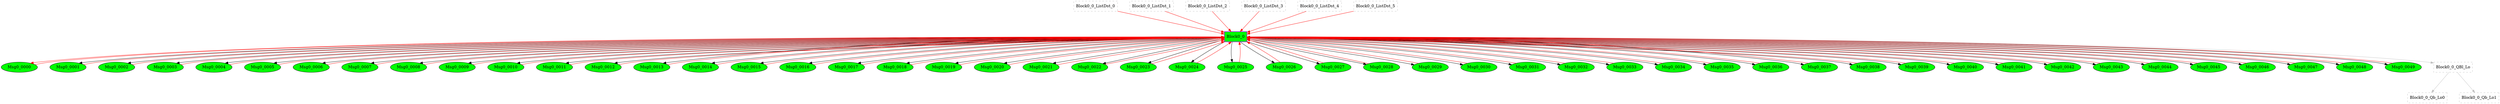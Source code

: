 digraph G {
graph [root="Demo",rankdir   = TB, nodesep           = 0.6, mindist     = 1.0, ranksep = 1.0, overlap = false]
node [style     = "filled", fillcolor = "white", color = "black"]
Block0_0[cpu="0", flags="0x0010a107", type="block", tperiod="100000000", pattern="AltDest0050", patentry="true", patexit="true", beamproc="undefined", bpentry="false", bpexit="false", qlo="true", qhi="false", qil="false", shape     = "rectangle", fillcolor = "green", penwidth=2, color = "darkorange3", penwidth=2, color = "purple"];
Msg0_0000[cpu="0", flags="0x00000102", type="tmsg", toffs="0", pattern="AltDest0050", patentry="false", patexit="false", beamproc="undefined", bpentry="false", bpexit="false", fid="1", gid="0", evtno="0", beamin="0", bpcstart="0", sid="0", bpid="0", reqnobeam="0", vacc="0", id="0x1000000000000000", par="0x0000000000000000", tef="0", shape     = "oval", fillcolor = "green"];
Msg0_0001[cpu="0", flags="0x00000102", type="tmsg", toffs="2000000", pattern="AltDest0050", patentry="false", patexit="false", beamproc="undefined", bpentry="false", bpexit="false", fid="1", gid="0", evtno="1", beamin="0", bpcstart="0", sid="0", bpid="0", reqnobeam="0", vacc="0", id="0x1000001000000000", par="0x0000000000000001", tef="0", shape     = "oval", fillcolor = "green"];
Msg0_0002[cpu="0", flags="0x00000102", type="tmsg", toffs="4000000", pattern="AltDest0050", patentry="false", patexit="false", beamproc="undefined", bpentry="false", bpexit="false", fid="1", gid="0", evtno="2", beamin="0", bpcstart="0", sid="0", bpid="0", reqnobeam="0", vacc="0", id="0x1000002000000000", par="0x0000000000000002", tef="0", shape     = "oval", fillcolor = "green"];
Msg0_0003[cpu="0", flags="0x00000102", type="tmsg", toffs="6000000", pattern="AltDest0050", patentry="false", patexit="false", beamproc="undefined", bpentry="false", bpexit="false", fid="1", gid="0", evtno="3", beamin="0", bpcstart="0", sid="0", bpid="0", reqnobeam="0", vacc="0", id="0x1000003000000000", par="0x0000000000000003", tef="0", shape     = "oval", fillcolor = "green"];
Msg0_0004[cpu="0", flags="0x00000102", type="tmsg", toffs="8000000", pattern="AltDest0050", patentry="false", patexit="false", beamproc="undefined", bpentry="false", bpexit="false", fid="1", gid="0", evtno="4", beamin="0", bpcstart="0", sid="0", bpid="0", reqnobeam="0", vacc="0", id="0x1000004000000000", par="0x0000000000000004", tef="0", shape     = "oval", fillcolor = "green"];
Msg0_0005[cpu="0", flags="0x00000102", type="tmsg", toffs="10000000", pattern="AltDest0050", patentry="false", patexit="false", beamproc="undefined", bpentry="false", bpexit="false", fid="1", gid="0", evtno="5", beamin="0", bpcstart="0", sid="0", bpid="0", reqnobeam="0", vacc="0", id="0x1000005000000000", par="0x0000000000000005", tef="0", shape     = "oval", fillcolor = "green"];
Msg0_0006[cpu="0", flags="0x00000102", type="tmsg", toffs="12000000", pattern="AltDest0050", patentry="false", patexit="false", beamproc="undefined", bpentry="false", bpexit="false", fid="1", gid="0", evtno="6", beamin="0", bpcstart="0", sid="0", bpid="0", reqnobeam="0", vacc="0", id="0x1000006000000000", par="0x0000000000000006", tef="0", shape     = "oval", fillcolor = "green"];
Msg0_0007[cpu="0", flags="0x00000102", type="tmsg", toffs="14000000", pattern="AltDest0050", patentry="false", patexit="false", beamproc="undefined", bpentry="false", bpexit="false", fid="1", gid="0", evtno="7", beamin="0", bpcstart="0", sid="0", bpid="0", reqnobeam="0", vacc="0", id="0x1000007000000000", par="0x0000000000000007", tef="0", shape     = "oval", fillcolor = "green"];
Msg0_0008[cpu="0", flags="0x00000102", type="tmsg", toffs="16000000", pattern="AltDest0050", patentry="false", patexit="false", beamproc="undefined", bpentry="false", bpexit="false", fid="1", gid="0", evtno="8", beamin="0", bpcstart="0", sid="0", bpid="0", reqnobeam="0", vacc="0", id="0x1000008000000000", par="0x0000000000000008", tef="0", shape     = "oval", fillcolor = "green"];
Msg0_0009[cpu="0", flags="0x00000102", type="tmsg", toffs="18000000", pattern="AltDest0050", patentry="false", patexit="false", beamproc="undefined", bpentry="false", bpexit="false", fid="1", gid="0", evtno="9", beamin="0", bpcstart="0", sid="0", bpid="0", reqnobeam="0", vacc="0", id="0x1000009000000000", par="0x0000000000000009", tef="0", shape     = "oval", fillcolor = "green"];
Msg0_0010[cpu="0", flags="0x00000102", type="tmsg", toffs="20000000", pattern="AltDest0050", patentry="false", patexit="false", beamproc="undefined", bpentry="false", bpexit="false", fid="1", gid="0", evtno="10", beamin="0", bpcstart="0", sid="0", bpid="0", reqnobeam="0", vacc="0", id="0x100000a000000000", par="0x000000000000000a", tef="0", shape     = "oval", fillcolor = "green"];
Msg0_0011[cpu="0", flags="0x00000102", type="tmsg", toffs="22000000", pattern="AltDest0050", patentry="false", patexit="false", beamproc="undefined", bpentry="false", bpexit="false", fid="1", gid="0", evtno="11", beamin="0", bpcstart="0", sid="0", bpid="0", reqnobeam="0", vacc="0", id="0x100000b000000000", par="0x000000000000000b", tef="0", shape     = "oval", fillcolor = "green"];
Msg0_0012[cpu="0", flags="0x00000102", type="tmsg", toffs="24000000", pattern="AltDest0050", patentry="false", patexit="false", beamproc="undefined", bpentry="false", bpexit="false", fid="1", gid="0", evtno="12", beamin="0", bpcstart="0", sid="0", bpid="0", reqnobeam="0", vacc="0", id="0x100000c000000000", par="0x000000000000000c", tef="0", shape     = "oval", fillcolor = "green"];
Msg0_0013[cpu="0", flags="0x00000102", type="tmsg", toffs="26000000", pattern="AltDest0050", patentry="false", patexit="false", beamproc="undefined", bpentry="false", bpexit="false", fid="1", gid="0", evtno="13", beamin="0", bpcstart="0", sid="0", bpid="0", reqnobeam="0", vacc="0", id="0x100000d000000000", par="0x000000000000000d", tef="0", shape     = "oval", fillcolor = "green"];
Msg0_0014[cpu="0", flags="0x00000102", type="tmsg", toffs="28000000", pattern="AltDest0050", patentry="false", patexit="false", beamproc="undefined", bpentry="false", bpexit="false", fid="1", gid="0", evtno="14", beamin="0", bpcstart="0", sid="0", bpid="0", reqnobeam="0", vacc="0", id="0x100000e000000000", par="0x000000000000000e", tef="0", shape     = "oval", fillcolor = "green"];
Msg0_0015[cpu="0", flags="0x00000102", type="tmsg", toffs="30000000", pattern="AltDest0050", patentry="false", patexit="false", beamproc="undefined", bpentry="false", bpexit="false", fid="1", gid="0", evtno="15", beamin="0", bpcstart="0", sid="0", bpid="0", reqnobeam="0", vacc="0", id="0x100000f000000000", par="0x000000000000000f", tef="0", shape     = "oval", fillcolor = "green"];
Msg0_0016[cpu="0", flags="0x00000102", type="tmsg", toffs="32000000", pattern="AltDest0050", patentry="false", patexit="false", beamproc="undefined", bpentry="false", bpexit="false", fid="1", gid="0", evtno="16", beamin="0", bpcstart="0", sid="0", bpid="0", reqnobeam="0", vacc="0", id="0x1000010000000000", par="0x0000000000000010", tef="0", shape     = "oval", fillcolor = "green"];
Msg0_0017[cpu="0", flags="0x00000102", type="tmsg", toffs="34000000", pattern="AltDest0050", patentry="false", patexit="false", beamproc="undefined", bpentry="false", bpexit="false", fid="1", gid="0", evtno="17", beamin="0", bpcstart="0", sid="0", bpid="0", reqnobeam="0", vacc="0", id="0x1000011000000000", par="0x0000000000000011", tef="0", shape     = "oval", fillcolor = "green"];
Msg0_0018[cpu="0", flags="0x00000102", type="tmsg", toffs="36000000", pattern="AltDest0050", patentry="false", patexit="false", beamproc="undefined", bpentry="false", bpexit="false", fid="1", gid="0", evtno="18", beamin="0", bpcstart="0", sid="0", bpid="0", reqnobeam="0", vacc="0", id="0x1000012000000000", par="0x0000000000000012", tef="0", shape     = "oval", fillcolor = "green"];
Msg0_0019[cpu="0", flags="0x00000102", type="tmsg", toffs="38000000", pattern="AltDest0050", patentry="false", patexit="false", beamproc="undefined", bpentry="false", bpexit="false", fid="1", gid="0", evtno="19", beamin="0", bpcstart="0", sid="0", bpid="0", reqnobeam="0", vacc="0", id="0x1000013000000000", par="0x0000000000000013", tef="0", shape     = "oval", fillcolor = "green"];
Msg0_0020[cpu="0", flags="0x00000102", type="tmsg", toffs="40000000", pattern="AltDest0050", patentry="false", patexit="false", beamproc="undefined", bpentry="false", bpexit="false", fid="1", gid="0", evtno="20", beamin="0", bpcstart="0", sid="0", bpid="0", reqnobeam="0", vacc="0", id="0x1000014000000000", par="0x0000000000000014", tef="0", shape     = "oval", fillcolor = "green"];
Msg0_0021[cpu="0", flags="0x00000102", type="tmsg", toffs="42000000", pattern="AltDest0050", patentry="false", patexit="false", beamproc="undefined", bpentry="false", bpexit="false", fid="1", gid="0", evtno="21", beamin="0", bpcstart="0", sid="0", bpid="0", reqnobeam="0", vacc="0", id="0x1000015000000000", par="0x0000000000000015", tef="0", shape     = "oval", fillcolor = "green"];
Msg0_0022[cpu="0", flags="0x00000102", type="tmsg", toffs="44000000", pattern="AltDest0050", patentry="false", patexit="false", beamproc="undefined", bpentry="false", bpexit="false", fid="1", gid="0", evtno="22", beamin="0", bpcstart="0", sid="0", bpid="0", reqnobeam="0", vacc="0", id="0x1000016000000000", par="0x0000000000000016", tef="0", shape     = "oval", fillcolor = "green"];
Msg0_0023[cpu="0", flags="0x00000102", type="tmsg", toffs="46000000", pattern="AltDest0050", patentry="false", patexit="false", beamproc="undefined", bpentry="false", bpexit="false", fid="1", gid="0", evtno="23", beamin="0", bpcstart="0", sid="0", bpid="0", reqnobeam="0", vacc="0", id="0x1000017000000000", par="0x0000000000000017", tef="0", shape     = "oval", fillcolor = "green"];
Msg0_0024[cpu="0", flags="0x00000102", type="tmsg", toffs="48000000", pattern="AltDest0050", patentry="false", patexit="false", beamproc="undefined", bpentry="false", bpexit="false", fid="1", gid="0", evtno="24", beamin="0", bpcstart="0", sid="0", bpid="0", reqnobeam="0", vacc="0", id="0x1000018000000000", par="0x0000000000000018", tef="0", shape     = "oval", fillcolor = "green"];
Msg0_0025[cpu="0", flags="0x00000102", type="tmsg", toffs="50000000", pattern="AltDest0050", patentry="false", patexit="false", beamproc="undefined", bpentry="false", bpexit="false", fid="1", gid="0", evtno="25", beamin="0", bpcstart="0", sid="0", bpid="0", reqnobeam="0", vacc="0", id="0x1000019000000000", par="0x0000000000000019", tef="0", shape     = "oval", fillcolor = "green"];
Msg0_0026[cpu="0", flags="0x00000102", type="tmsg", toffs="52000000", pattern="AltDest0050", patentry="false", patexit="false", beamproc="undefined", bpentry="false", bpexit="false", fid="1", gid="0", evtno="26", beamin="0", bpcstart="0", sid="0", bpid="0", reqnobeam="0", vacc="0", id="0x100001a000000000", par="0x000000000000001a", tef="0", shape     = "oval", fillcolor = "green"];
Msg0_0027[cpu="0", flags="0x00000102", type="tmsg", toffs="54000000", pattern="AltDest0050", patentry="false", patexit="false", beamproc="undefined", bpentry="false", bpexit="false", fid="1", gid="0", evtno="27", beamin="0", bpcstart="0", sid="0", bpid="0", reqnobeam="0", vacc="0", id="0x100001b000000000", par="0x000000000000001b", tef="0", shape     = "oval", fillcolor = "green"];
Msg0_0028[cpu="0", flags="0x00000102", type="tmsg", toffs="56000000", pattern="AltDest0050", patentry="false", patexit="false", beamproc="undefined", bpentry="false", bpexit="false", fid="1", gid="0", evtno="28", beamin="0", bpcstart="0", sid="0", bpid="0", reqnobeam="0", vacc="0", id="0x100001c000000000", par="0x000000000000001c", tef="0", shape     = "oval", fillcolor = "green"];
Msg0_0029[cpu="0", flags="0x00000102", type="tmsg", toffs="58000000", pattern="AltDest0050", patentry="false", patexit="false", beamproc="undefined", bpentry="false", bpexit="false", fid="1", gid="0", evtno="29", beamin="0", bpcstart="0", sid="0", bpid="0", reqnobeam="0", vacc="0", id="0x100001d000000000", par="0x000000000000001d", tef="0", shape     = "oval", fillcolor = "green"];
Msg0_0030[cpu="0", flags="0x00000102", type="tmsg", toffs="60000000", pattern="AltDest0050", patentry="false", patexit="false", beamproc="undefined", bpentry="false", bpexit="false", fid="1", gid="0", evtno="30", beamin="0", bpcstart="0", sid="0", bpid="0", reqnobeam="0", vacc="0", id="0x100001e000000000", par="0x000000000000001e", tef="0", shape     = "oval", fillcolor = "green"];
Msg0_0031[cpu="0", flags="0x00000102", type="tmsg", toffs="62000000", pattern="AltDest0050", patentry="false", patexit="false", beamproc="undefined", bpentry="false", bpexit="false", fid="1", gid="0", evtno="31", beamin="0", bpcstart="0", sid="0", bpid="0", reqnobeam="0", vacc="0", id="0x100001f000000000", par="0x000000000000001f", tef="0", shape     = "oval", fillcolor = "green"];
Msg0_0032[cpu="0", flags="0x00000102", type="tmsg", toffs="64000000", pattern="AltDest0050", patentry="false", patexit="false", beamproc="undefined", bpentry="false", bpexit="false", fid="1", gid="0", evtno="32", beamin="0", bpcstart="0", sid="0", bpid="0", reqnobeam="0", vacc="0", id="0x1000020000000000", par="0x0000000000000020", tef="0", shape     = "oval", fillcolor = "green"];
Msg0_0033[cpu="0", flags="0x00000102", type="tmsg", toffs="66000000", pattern="AltDest0050", patentry="false", patexit="false", beamproc="undefined", bpentry="false", bpexit="false", fid="1", gid="0", evtno="33", beamin="0", bpcstart="0", sid="0", bpid="0", reqnobeam="0", vacc="0", id="0x1000021000000000", par="0x0000000000000021", tef="0", shape     = "oval", fillcolor = "green"];
Msg0_0034[cpu="0", flags="0x00000102", type="tmsg", toffs="68000000", pattern="AltDest0050", patentry="false", patexit="false", beamproc="undefined", bpentry="false", bpexit="false", fid="1", gid="0", evtno="34", beamin="0", bpcstart="0", sid="0", bpid="0", reqnobeam="0", vacc="0", id="0x1000022000000000", par="0x0000000000000022", tef="0", shape     = "oval", fillcolor = "green"];
Msg0_0035[cpu="0", flags="0x00000102", type="tmsg", toffs="70000000", pattern="AltDest0050", patentry="false", patexit="false", beamproc="undefined", bpentry="false", bpexit="false", fid="1", gid="0", evtno="35", beamin="0", bpcstart="0", sid="0", bpid="0", reqnobeam="0", vacc="0", id="0x1000023000000000", par="0x0000000000000023", tef="0", shape     = "oval", fillcolor = "green"];
Msg0_0036[cpu="0", flags="0x00000102", type="tmsg", toffs="72000000", pattern="AltDest0050", patentry="false", patexit="false", beamproc="undefined", bpentry="false", bpexit="false", fid="1", gid="0", evtno="36", beamin="0", bpcstart="0", sid="0", bpid="0", reqnobeam="0", vacc="0", id="0x1000024000000000", par="0x0000000000000024", tef="0", shape     = "oval", fillcolor = "green"];
Msg0_0037[cpu="0", flags="0x00000102", type="tmsg", toffs="74000000", pattern="AltDest0050", patentry="false", patexit="false", beamproc="undefined", bpentry="false", bpexit="false", fid="1", gid="0", evtno="37", beamin="0", bpcstart="0", sid="0", bpid="0", reqnobeam="0", vacc="0", id="0x1000025000000000", par="0x0000000000000025", tef="0", shape     = "oval", fillcolor = "green"];
Msg0_0038[cpu="0", flags="0x00000102", type="tmsg", toffs="76000000", pattern="AltDest0050", patentry="false", patexit="false", beamproc="undefined", bpentry="false", bpexit="false", fid="1", gid="0", evtno="38", beamin="0", bpcstart="0", sid="0", bpid="0", reqnobeam="0", vacc="0", id="0x1000026000000000", par="0x0000000000000026", tef="0", shape     = "oval", fillcolor = "green"];
Msg0_0039[cpu="0", flags="0x00000102", type="tmsg", toffs="78000000", pattern="AltDest0050", patentry="false", patexit="false", beamproc="undefined", bpentry="false", bpexit="false", fid="1", gid="0", evtno="39", beamin="0", bpcstart="0", sid="0", bpid="0", reqnobeam="0", vacc="0", id="0x1000027000000000", par="0x0000000000000027", tef="0", shape     = "oval", fillcolor = "green"];
Msg0_0040[cpu="0", flags="0x00000102", type="tmsg", toffs="80000000", pattern="AltDest0050", patentry="false", patexit="false", beamproc="undefined", bpentry="false", bpexit="false", fid="1", gid="0", evtno="40", beamin="0", bpcstart="0", sid="0", bpid="0", reqnobeam="0", vacc="0", id="0x1000028000000000", par="0x0000000000000028", tef="0", shape     = "oval", fillcolor = "green"];
Msg0_0041[cpu="0", flags="0x00000102", type="tmsg", toffs="82000000", pattern="AltDest0050", patentry="false", patexit="false", beamproc="undefined", bpentry="false", bpexit="false", fid="1", gid="0", evtno="41", beamin="0", bpcstart="0", sid="0", bpid="0", reqnobeam="0", vacc="0", id="0x1000029000000000", par="0x0000000000000029", tef="0", shape     = "oval", fillcolor = "green"];
Msg0_0042[cpu="0", flags="0x00000102", type="tmsg", toffs="84000000", pattern="AltDest0050", patentry="false", patexit="false", beamproc="undefined", bpentry="false", bpexit="false", fid="1", gid="0", evtno="42", beamin="0", bpcstart="0", sid="0", bpid="0", reqnobeam="0", vacc="0", id="0x100002a000000000", par="0x000000000000002a", tef="0", shape     = "oval", fillcolor = "green"];
Msg0_0043[cpu="0", flags="0x00000102", type="tmsg", toffs="86000000", pattern="AltDest0050", patentry="false", patexit="false", beamproc="undefined", bpentry="false", bpexit="false", fid="1", gid="0", evtno="43", beamin="0", bpcstart="0", sid="0", bpid="0", reqnobeam="0", vacc="0", id="0x100002b000000000", par="0x000000000000002b", tef="0", shape     = "oval", fillcolor = "green"];
Msg0_0044[cpu="0", flags="0x00000102", type="tmsg", toffs="88000000", pattern="AltDest0050", patentry="false", patexit="false", beamproc="undefined", bpentry="false", bpexit="false", fid="1", gid="0", evtno="44", beamin="0", bpcstart="0", sid="0", bpid="0", reqnobeam="0", vacc="0", id="0x100002c000000000", par="0x000000000000002c", tef="0", shape     = "oval", fillcolor = "green"];
Msg0_0045[cpu="0", flags="0x00000102", type="tmsg", toffs="90000000", pattern="AltDest0050", patentry="false", patexit="false", beamproc="undefined", bpentry="false", bpexit="false", fid="1", gid="0", evtno="45", beamin="0", bpcstart="0", sid="0", bpid="0", reqnobeam="0", vacc="0", id="0x100002d000000000", par="0x000000000000002d", tef="0", shape     = "oval", fillcolor = "green"];
Msg0_0046[cpu="0", flags="0x00000102", type="tmsg", toffs="92000000", pattern="AltDest0050", patentry="false", patexit="false", beamproc="undefined", bpentry="false", bpexit="false", fid="1", gid="0", evtno="46", beamin="0", bpcstart="0", sid="0", bpid="0", reqnobeam="0", vacc="0", id="0x100002e000000000", par="0x000000000000002e", tef="0", shape     = "oval", fillcolor = "green"];
Msg0_0047[cpu="0", flags="0x00000102", type="tmsg", toffs="94000000", pattern="AltDest0050", patentry="false", patexit="false", beamproc="undefined", bpentry="false", bpexit="false", fid="1", gid="0", evtno="47", beamin="0", bpcstart="0", sid="0", bpid="0", reqnobeam="0", vacc="0", id="0x100002f000000000", par="0x000000000000002f", tef="0", shape     = "oval", fillcolor = "green"];
Msg0_0048[cpu="0", flags="0x00000102", type="tmsg", toffs="96000000", pattern="AltDest0050", patentry="false", patexit="false", beamproc="undefined", bpentry="false", bpexit="false", fid="1", gid="0", evtno="48", beamin="0", bpcstart="0", sid="0", bpid="0", reqnobeam="0", vacc="0", id="0x1000030000000000", par="0x0000000000000030", tef="0", shape     = "oval", fillcolor = "green"];
Msg0_0049[cpu="0", flags="0x00000102", type="tmsg", toffs="98000000", pattern="AltDest0050", patentry="false", patexit="false", beamproc="undefined", bpentry="false", bpexit="false", fid="1", gid="0", evtno="49", beamin="0", bpcstart="0", sid="0", bpid="0", reqnobeam="0", vacc="0", id="0x1000031000000000", par="0x0000000000000031", tef="0", shape     = "oval", fillcolor = "green"];
Block0_0_QBl_Lo[cpu="0", flags="0x00000009", type="qinfo", shape = "rectangle", color = "gray", style = "dashed, filled"];
Block0_0_Qb_Lo0[cpu="0", flags="0x0000000a", type="qbuf", shape = "rectangle", color = "gray", style = "dashed, filled"];
Block0_0_Qb_Lo1[cpu="0", flags="0x0000000a", type="qbuf", shape = "rectangle", color = "gray", style = "dashed, filled"];
Block0_0_ListDst_0[cpu="0", flags="0x0000000c", type="listdst", shape = "rectangle", color = "gray", style = "dashed, filled"];
Block0_0_ListDst_1[cpu="0", flags="0x0000000c", type="listdst", shape = "rectangle", color = "gray", style = "dashed, filled"];
Block0_0_ListDst_2[cpu="0", flags="0x0000000c", type="listdst", shape = "rectangle", color = "gray", style = "dashed, filled"];
Block0_0_ListDst_3[cpu="0", flags="0x0000000c", type="listdst", shape = "rectangle", color = "gray", style = "dashed, filled"];
Block0_0_ListDst_4[cpu="0", flags="0x0000000c", type="listdst", shape = "rectangle", color = "gray", style = "dashed, filled"];
Block0_0_ListDst_5[cpu="0", flags="0x0000000c", type="listdst", shape = "rectangle", color = "gray", style = "dashed, filled"];
Msg0_0043->Block0_0 [type="defdst", color = "red"];
Msg0_0042->Block0_0 [type="defdst", color = "red"];
Msg0_0040->Block0_0 [type="defdst", color = "red"];
Msg0_0039->Block0_0 [type="defdst", color = "red"];
Msg0_0038->Block0_0 [type="defdst", color = "red"];
Msg0_0019->Block0_0 [type="defdst", color = "red"];
Msg0_0037->Block0_0 [type="defdst", color = "red"];
Msg0_0018->Block0_0 [type="defdst", color = "red"];
Msg0_0020->Block0_0 [type="defdst", color = "red"];
Msg0_0036->Block0_0 [type="defdst", color = "red"];
Msg0_0021->Block0_0 [type="defdst", color = "red"];
Msg0_0035->Block0_0 [type="defdst", color = "red"];
Msg0_0032->Block0_0 [type="defdst", color = "red"];
Msg0_0031->Block0_0 [type="defdst", color = "red"];
Msg0_0029->Block0_0 [type="defdst", color = "red"];
Msg0_0033->Block0_0 [type="defdst", color = "red"];
Msg0_0027->Block0_0 [type="defdst", color = "red"];
Msg0_0046->Block0_0 [type="defdst", color = "red"];
Msg0_0026->Block0_0 [type="defdst", color = "red"];
Msg0_0003->Block0_0 [type="defdst", color = "red"];
Msg0_0041->Block0_0 [type="defdst", color = "red"];
Msg0_0025->Block0_0 [type="defdst", color = "red"];
Msg0_0024->Block0_0 [type="defdst", color = "red"];
Msg0_0030->Block0_0 [type="defdst", color = "red"];
Msg0_0023->Block0_0 [type="defdst", color = "red"];
Msg0_0034->Block0_0 [type="defdst", color = "red"];
Msg0_0022->Block0_0 [type="defdst", color = "red"];
Msg0_0007->Block0_0 [type="defdst", color = "red"];
Msg0_0015->Block0_0 [type="defdst", color = "red"];
Block0_0->Msg0_0000 [type="defdst", color = "red"];
Block0_0->Block0_0_QBl_Lo [type="priolo", color = "gray"];
Msg0_0013->Block0_0 [type="defdst", color = "red"];
Msg0_0012->Block0_0 [type="defdst", color = "red"];
Msg0_0011->Block0_0 [type="defdst", color = "red"];
Msg0_0010->Block0_0 [type="defdst", color = "red"];
Msg0_0009->Block0_0 [type="defdst", color = "red"];
Msg0_0044->Block0_0 [type="defdst", color = "red"];
Msg0_0008->Block0_0 [type="defdst", color = "red"];
Msg0_0047->Block0_0 [type="defdst", color = "red"];
Msg0_0005->Block0_0 [type="defdst", color = "red"];
Msg0_0017->Block0_0 [type="defdst", color = "red"];
Msg0_0006->Block0_0 [type="defdst", color = "red"];
Msg0_0004->Block0_0 [type="defdst", color = "red"];
Msg0_0014->Block0_0 [type="defdst", color = "red"];
Msg0_0048->Block0_0 [type="defdst", color = "red"];
Msg0_0002->Block0_0 [type="defdst", color = "red"];
Msg0_0016->Block0_0 [type="defdst", color = "red"];
Msg0_0049->Block0_0 [type="defdst", color = "red"];
Msg0_0001->Block0_0 [type="defdst", color = "red"];
Msg0_0000->Block0_0 [type="defdst", color = "red"];
Msg0_0028->Block0_0 [type="defdst", color = "red"];
Msg0_0045->Block0_0 [type="defdst", color = "red"];
Block0_0_QBl_Lo->Block0_0_Qb_Lo0 [type="meta", color = "gray"];
Block0_0_QBl_Lo->Block0_0_Qb_Lo1 [type="meta", color = "gray"];
Block0_0_ListDst_3->Block0_0 [type="defdst", color = "red"];
Block0_0->Msg0_0028 [type="altdst", color = "black"];
Block0_0->Msg0_0029 [type="altdst", color = "black"];
Block0_0->Msg0_0030 [type="altdst", color = "black"];
Block0_0->Msg0_0031 [type="altdst", color = "black"];
Block0_0->Msg0_0032 [type="altdst", color = "black"];
Block0_0->Msg0_0033 [type="altdst", color = "black"];
Block0_0->Msg0_0034 [type="altdst", color = "black"];
Block0_0->Msg0_0035 [type="altdst", color = "black"];
Block0_0->Msg0_0036 [type="altdst", color = "black"];
Block0_0_ListDst_2->Block0_0 [type="defdst", color = "red"];
Block0_0->Msg0_0019 [type="altdst", color = "black"];
Block0_0->Msg0_0020 [type="altdst", color = "black"];
Block0_0->Msg0_0021 [type="altdst", color = "black"];
Block0_0->Msg0_0022 [type="altdst", color = "black"];
Block0_0->Msg0_0023 [type="altdst", color = "black"];
Block0_0->Msg0_0024 [type="altdst", color = "black"];
Block0_0->Msg0_0025 [type="altdst", color = "black"];
Block0_0->Msg0_0026 [type="altdst", color = "black"];
Block0_0->Msg0_0027 [type="altdst", color = "black"];
Block0_0_ListDst_4->Block0_0 [type="defdst", color = "red"];
Block0_0->Msg0_0037 [type="altdst", color = "black"];
Block0_0->Msg0_0038 [type="altdst", color = "black"];
Block0_0->Msg0_0039 [type="altdst", color = "black"];
Block0_0->Msg0_0040 [type="altdst", color = "black"];
Block0_0->Msg0_0041 [type="altdst", color = "black"];
Block0_0->Msg0_0042 [type="altdst", color = "black"];
Block0_0->Msg0_0043 [type="altdst", color = "black"];
Block0_0->Msg0_0044 [type="altdst", color = "black"];
Block0_0->Msg0_0045 [type="altdst", color = "black"];
Block0_0_ListDst_0->Block0_0 [type="defdst", color = "red"];
Block0_0->Msg0_0002 [type="altdst", color = "black"];
Block0_0->Msg0_0003 [type="altdst", color = "black"];
Block0_0->Msg0_0004 [type="altdst", color = "black"];
Block0_0->Msg0_0005 [type="altdst", color = "black"];
Block0_0->Msg0_0006 [type="altdst", color = "black"];
Block0_0->Msg0_0007 [type="altdst", color = "black"];
Block0_0->Msg0_0008 [type="altdst", color = "black"];
Block0_0->Msg0_0009 [type="altdst", color = "black"];
Block0_0_ListDst_1->Block0_0 [type="defdst", color = "red"];
Block0_0->Msg0_0010 [type="altdst", color = "black"];
Block0_0->Msg0_0011 [type="altdst", color = "black"];
Block0_0->Msg0_0012 [type="altdst", color = "black"];
Block0_0->Msg0_0013 [type="altdst", color = "black"];
Block0_0->Msg0_0014 [type="altdst", color = "black"];
Block0_0->Msg0_0015 [type="altdst", color = "black"];
Block0_0->Msg0_0016 [type="altdst", color = "black"];
Block0_0->Msg0_0017 [type="altdst", color = "black"];
Block0_0->Msg0_0018 [type="altdst", color = "black"];
Block0_0_ListDst_5->Block0_0 [type="defdst", color = "red"];
Block0_0->Msg0_0046 [type="altdst", color = "black"];
Block0_0->Msg0_0047 [type="altdst", color = "black"];
Block0_0->Msg0_0048 [type="altdst", color = "black"];
Block0_0->Msg0_0049 [type="altdst", color = "black"];
Block0_0->Msg0_0001 [type="altdst", color = "black"];
}
